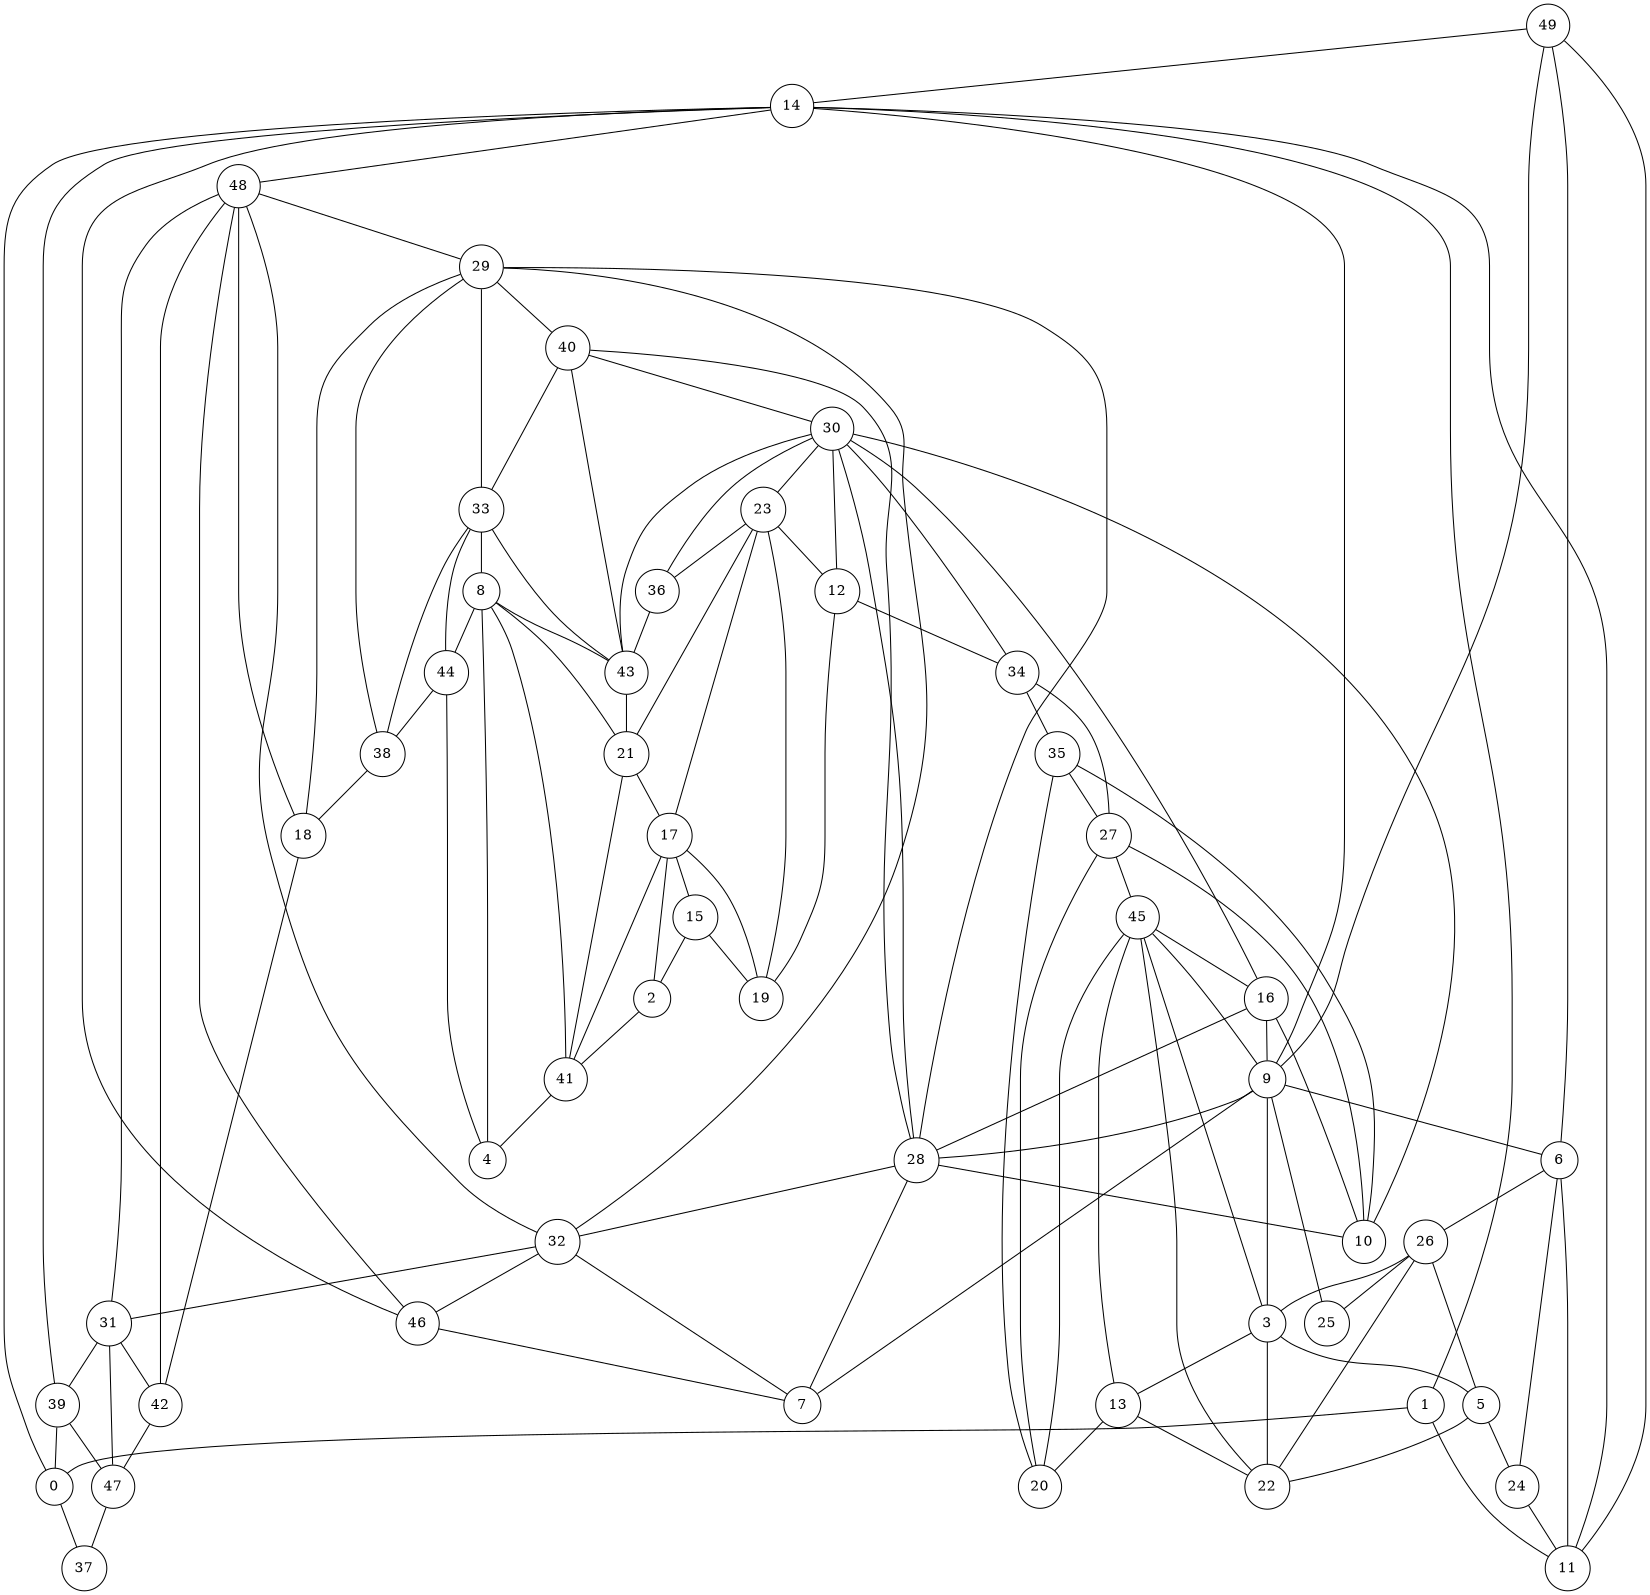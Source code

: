 graph g {
	graph [bb="-327.4,-233.11,292.2,256.35",
		overlap=false,
		size="11, 11"
	];
	node [label="\N",
		shape=circle
	];
	49	 [height=0.57773,
		pos="133.13,62.361",
		width=0.57773];
	14	 [height=0.57773,
		pos="143.45,7.2336",
		width=0.57773];
	49 -- 14	 [pos="136.97,41.833 137.82,37.303 138.72,32.5 139.57,27.962"];
	6	 [height=0.5,
		pos="140.71,121.59",
		width=0.5];
	49 -- 6	 [pos="135.78,83.076 136.63,89.748 137.57,97.084 138.4,103.55"];
	48	 [height=0.57773,
		pos="95.173,-81.461",
		width=0.57773];
	42	 [height=0.57773,
		pos="135.61,-160.43",
		width=0.57773];
	48 -- 42	 [pos="104.76,-100.18 111.2,-112.76 119.66,-129.29 126.1,-141.85"];
	29	 [height=0.55967,
		pos="10.375,-86.527",
		width=0.55967];
	48 -- 29	 [pos="74.212,-82.713 60.871,-83.51 43.689,-84.536 30.511,-85.324"];
	18	 [height=0.54162,
		pos="62.502,-148.33",
		width=0.54162];
	48 -- 18	 [pos="85.898,-100.44 81.295,-109.86 75.766,-121.18 71.239,-130.45"];
	47	 [height=0.57773,
		pos="203.35,-130.95",
		width=0.57773];
	37	 [height=0.54162,
		pos="272.7,-90.386",
		width=0.54162];
	47 -- 37	 [pos="221.57,-120.3 232.16,-114.1 245.43,-106.34 255.79,-100.28"];
	46	 [height=0.57773,
		pos="114.93,-33.981",
		width=0.57773];
	46 -- 48	 [pos="106.89,-53.293 105.7,-56.168 104.46,-59.134 103.27,-62.012"];
	7	 [height=0.5,
		pos="52.736,12.229",
		width=0.5];
	46 -- 7	 [pos="97.934,-21.354 88.44,-14.299 76.719,-5.5911 67.593,1.1897"];
	45	 [height=0.57773,
		pos="5.361,133.66",
		width=0.57773];
	16	 [height=0.55967,
		pos="-15.82,58.634",
		width=0.55967];
	45 -- 16	 [pos="-0.31501,113.55 -3.403,102.61 -7.2072,89.14 -10.274,78.275"];
	13	 [height=0.54162,
		pos="-1.0529,213.77",
		width=0.54162];
	45 -- 13	 [pos="3.6758,154.71 2.696,166.94 1.4694,182.26 0.51099,194.24"];
	9	 [height=0.5,
		pos="63.064,68.031",
		width=0.5];
	45 -- 9	 [pos="19.329,117.77 29.069,106.69 41.924,92.074 51.174,81.554"];
	3	 [height=0.5,
		pos="57.575,158.09",
		width=0.5];
	45 -- 3	 [pos="24.212,142.48 29.703,145.05 35.66,147.83 41.001,150.33"];
	44	 [height=0.59578,
		pos="-78.013,-204.32",
		width=0.59578];
	38	 [height=0.54162,
		pos="-4.4403,-168.69",
		width=0.54162];
	44 -- 38	 [pos="-58.683,-194.96 -47.443,-189.51 -33.373,-182.7 -22.379,-177.38"];
	4	 [height=0.5,
		pos="-158.64,-215.11",
		width=0.5];
	44 -- 4	 [pos="-99.62,-207.21 -112.49,-208.93 -128.64,-211.09 -140.79,-212.72"];
	43	 [height=0.57773,
		pos="-110.81,-77.149",
		width=0.57773];
	40	 [height=0.59578,
		pos="-48.453,-54.568",
		width=0.59578];
	43 -- 40	 [pos="-91.079,-70.004 -83.943,-67.42 -75.877,-64.499 -68.698,-61.899"];
	33	 [height=0.54162,
		pos="-57.158,-130.89",
		width=0.54162];
	43 -- 33	 [pos="-95.864,-92.12 -88.175,-99.823 -78.853,-109.16 -71.285,-116.74"];
	21	 [height=0.54162,
		pos="-184.2,-101.94",
		width=0.54162];
	43 -- 21	 [pos="-130.86,-83.923 -141.73,-87.593 -155.06,-92.097 -165.68,-95.683"];
	42 -- 47	 [pos="154.84,-152.06 163.91,-148.11 174.72,-143.41 183.83,-139.45"];
	41	 [height=0.57773,
		pos="-215.04,-159.42",
		width=0.57773];
	8	 [height=0.5,
		pos="-131.94,-149.79",
		width=0.5];
	41 -- 8	 [pos="-194.07,-156.99 -180.51,-155.42 -163.04,-153.4 -150.08,-151.89"];
	41 -- 4	 [pos="-200.22,-174.06 -191.35,-182.82 -180.17,-193.86 -171.63,-202.28"];
	40 -- 33	 [pos="-50.924,-76.236 -52.191,-87.342 -53.721,-100.76 -54.948,-111.52"];
	30	 [height=0.57773,
		pos="-89.227,6.6569",
		width=0.57773];
	40 -- 30	 [pos="-60.466,-36.53 -65.822,-28.487 -72.111,-19.044 -77.44,-11.042"];
	39	 [height=0.55967,
		pos="193.84,-56.252",
		width=0.55967];
	39 -- 47	 [pos="196.39,-76.271 197.72,-86.73 199.35,-99.518 200.69,-110.1"];
	0	 [height=0.5,
		pos="228.08,-19.958",
		width=0.5];
	39 -- 0	 [pos="207.77,-41.49 210.29,-38.821 212.9,-36.05 215.38,-33.421"];
	38 -- 18	 [pos="14.564,-162.91 23.686,-160.14 34.584,-156.82 43.682,-154.05"];
	36	 [height=0.55967,
		pos="-134.23,-22.978",
		width=0.55967];
	36 -- 43	 [pos="-126.17,-41.621 -123.9,-46.885 -121.42,-52.622 -119.12,-57.919"];
	35	 [height=0.54162,
		pos="-117.94,142.42",
		width=0.54162];
	27	 [height=0.54162,
		pos="-68.354,132.07",
		width=0.54162];
	35 -- 27	 [pos="-98.629,138.39 -95.039,137.64 -91.288,136.86 -87.698,136.11"];
	34	 [height=0.57773,
		pos="-132.95,83.695",
		width=0.57773];
	34 -- 35	 [pos="-127.79,103.91 -126.19,110.14 -124.44,116.99 -122.87,123.16"];
	33 -- 44	 [pos="-62.529,-149.8 -65.474,-160.17 -69.128,-173.04 -72.147,-183.67"];
	33 -- 38	 [pos="-41.055,-142.44 -34.514,-147.13 -26.976,-152.53 -20.445,-157.22"];
	33 -- 8	 [pos="-76.416,-135.76 -88.1,-138.71 -102.9,-142.45 -114.28,-145.33"];
	32	 [height=0.54162,
		pos="53.029,-54.158",
		width=0.54162];
	32 -- 48	 [pos="69.685,-64.949 72.262,-66.618 74.931,-68.348 77.529,-70.03"];
	32 -- 46	 [pos="71.601,-48.104 79.008,-45.69 87.548,-42.906 95.077,-40.452"];
	31	 [height=0.54162,
		pos="138.04,-107.1",
		width=0.54162];
	32 -- 31	 [pos="69.824,-64.617 84.727,-73.898 106.38,-87.385 121.28,-96.659"];
	32 -- 7	 [pos="52.943,-34.599 52.903,-25.573 52.856,-14.918 52.817,-6.0546"];
	31 -- 48	 [pos="121.1,-96.965 118.47,-95.397 115.76,-93.774 113.12,-92.194"];
	31 -- 47	 [pos="156.58,-113.87 165.02,-116.96 175.03,-120.61 183.62,-123.75"];
	31 -- 42	 [pos="137.15,-126.65 136.96,-130.82 136.76,-135.23 136.56,-139.44"];
	31 -- 39	 [pos="152.7,-93.738 160.71,-86.441 170.61,-77.418 178.69,-70.053"];
	30 -- 43	 [pos="-94.451,-13.63 -97.82,-26.71 -102.18,-43.659 -105.56,-56.758"];
	30 -- 36	 [pos="-106.76,-4.8857 -110.21,-7.161 -113.83,-9.5447 -117.27,-11.807"];
	30 -- 34	 [pos="-99.59,24.914 -106.56,37.194 -115.71,53.316 -122.67,65.569"];
	23	 [height=0.54162,
		pos="-185.36,-24.69",
		width=0.54162];
	30 -- 23	 [pos="-109.15,0.16171 -126.09,-5.3617 -150.23,-13.233 -166.77,-18.629"];
	12	 [height=0.54162,
		pos="-172.35,39.04",
		width=0.54162];
	30 -- 12	 [pos="-108.93,14.331 -122.56,19.643 -140.59,26.664 -153.93,31.864"];
	10	 [height=0.57773,
		pos="-67.136,60.183",
		width=0.57773];
	30 -- 10	 [pos="-81.252,25.981 -79.274,30.772 -77.154,35.909 -75.174,40.708"];
	29 -- 40	 [pos="-7.5947,-76.764 -14.488,-73.02 -22.374,-68.735 -29.368,-64.936"];
	29 -- 38	 [pos="6.7888,-106.42 4.4423,-119.43 1.3914,-136.35 -0.93804,-149.27"];
	29 -- 33	 [pos="-6.6663,-97.722 -17.138,-104.6 -30.482,-113.37 -40.821,-120.16"];
	29 -- 32	 [pos="26.744,-74.105 30.221,-71.466 33.885,-68.686 37.336,-66.067"];
	29 -- 18	 [pos="23.529,-102.12 31.612,-111.71 41.911,-123.92 49.892,-133.38"];
	28	 [height=0.54162,
		pos="-4.7489,2.4239",
		width=0.54162];
	28 -- 40	 [pos="-16.691,-13.149 -22.453,-20.664 -29.382,-29.699 -35.296,-37.411"];
	28 -- 32	 [pos="9.2375,-11.273 18.188,-20.038 29.767,-31.377 38.77,-40.194"];
	28 -- 30	 [pos="-24.342,3.4057 -37.503,4.0651 -54.827,4.9332 -68.263,5.6065"];
	28 -- 29	 [pos="-1.4672,-16.877 1.0349,-31.593 4.4691,-51.791 6.9952,-66.647"];
	28 -- 16	 [pos="-8.5588,21.768 -9.6346,27.231 -10.807,33.183 -11.89,38.681"];
	28 -- 10	 [pos="-19.219,15.82 -28.865,24.752 -41.542,36.488 -51.433,45.646"];
	28 -- 7	 [pos="14.713,5.7433 21.227,6.8544 28.454,8.0871 34.843,9.1768"];
	27 -- 45	 [pos="-48.6,132.5 -38.365,132.72 -25.868,132.99 -15.48,133.21"];
	27 -- 34	 [pos="-83.992,120.36 -93.701,113.09 -106.18,103.75 -116.1,96.315"];
	26	 [height=0.55967,
		pos="114.89,188.93",
		width=0.55967];
	25	 [height=0.54162,
		pos="91.712,125.61",
		width=0.54162];
	26 -- 25	 [pos="107.94,169.93 104.95,161.77 101.47,152.26 98.502,144.16"];
	26 -- 3	 [pos="97.071,179.34 89.578,175.3 80.927,170.65 73.634,166.73"];
	24	 [height=0.57773,
		pos="195.47,155.92",
		width=0.57773];
	11	 [height=0.54162,
		pos="195.95,77.969",
		width=0.54162];
	24 -- 11	 [pos="195.6,135.03 195.67,123.4 195.76,109 195.83,97.576"];
	24 -- 6	 [pos="177.84,144.87 170.84,140.48 162.85,135.47 156.09,131.23"];
	23 -- 36	 [pos="-165.74,-24.033 -162.02,-23.909 -158.13,-23.778 -154.4,-23.653"];
	23 -- 21	 [pos="-185.06,-44.584 -184.89,-56.207 -184.67,-70.815 -184.5,-82.38"];
	19	 [height=0.55967,
		pos="-247.96,3.9078",
		width=0.55967];
	23 -- 19	 [pos="-203.13,-16.572 -211.37,-12.807 -221.17,-8.3338 -229.49,-4.53"];
	17	 [height=0.54162,
		pos="-238.59,-72.444",
		width=0.54162];
	23 -- 17	 [pos="-199.91,-37.739 -207.42,-44.477 -216.56,-52.675 -224.07,-59.411"];
	23 -- 12	 [pos="-181.46,-5.5692 -179.81,2.497 -177.9,11.868 -176.25,19.932"];
	22	 [height=0.54162,
		pos="51.506,214.11",
		width=0.54162];
	22 -- 45	 [pos="41.72,197.05 34.101,183.77 23.549,165.37 15.774,151.81"];
	22 -- 26	 [pos="69.84,206.83 78.03,203.57 87.677,199.74 95.939,196.46"];
	22 -- 3	 [pos="53.629,194.52 54.272,188.59 54.974,182.1 55.606,176.26"];
	21 -- 41	 [pos="-193.46,-119.19 -197.15,-126.07 -201.4,-134 -205.15,-140.99"];
	21 -- 17	 [pos="-201.41,-92.606 -207.76,-89.163 -214.95,-85.263 -221.31,-81.817"];
	21 -- 8	 [pos="-169.64,-115.27 -162.03,-122.24 -152.78,-130.71 -145.34,-137.52"];
	20	 [height=0.57773,
		pos="-57.307,193.65",
		width=0.57773];
	20 -- 45	 [pos="-42.137,179.13 -32.284,169.69 -19.495,157.45 -9.6695,148.05"];
	20 -- 35	 [pos="-73.239,180.19 -82.362,172.48 -93.748,162.86 -102.75,155.26"];
	20 -- 27	 [pos="-60.986,173.14 -62.241,166.15 -63.64,158.35 -64.879,151.44"];
	18 -- 42	 [pos="82.094,-151.57 92.245,-153.25 104.64,-155.3 114.94,-157.01"];
	17 -- 41	 [pos="-233.48,-91.317 -229.67,-105.41 -224.46,-124.64 -220.55,-139.07"];
	17 -- 19	 [pos="-241.01,-52.781 -242.38,-41.558 -244.11,-27.519 -245.49,-16.22"];
	15	 [height=0.54162,
		pos="-307.9,-48.721",
		width=0.54162];
	17 -- 15	 [pos="-257.17,-66.086 -267.11,-62.683 -279.33,-58.502 -289.28,-55.096"];
	2	 [height=0.5,
		pos="-285.16,-126.92",
		width=0.5];
	17 -- 2	 [pos="-251.32,-87.329 -258.21,-95.394 -266.67,-105.29 -273.41,-113.17"];
	16 -- 30	 [pos="-32.477,46.84 -44.321,38.453 -60.183,27.222 -72.126,18.765"];
	16 -- 9	 [pos="4.495,61.054 17.003,62.544 32.897,64.437 44.971,65.876"];
	15 -- 19	 [pos="-293.09,-35.712 -284.07,-27.797 -272.58,-17.704 -263.44,-9.686"];
	15 -- 2	 [pos="-302.4,-67.65 -298.69,-80.397 -293.84,-97.082 -290.22,-109.5"];
	14 -- 48	 [pos="133.45,-11.144 125.16,-26.366 113.44,-47.891 105.16,-63.107"];
	14 -- 46	 [pos="131.52,-10.006 129.99,-12.212 128.43,-14.471 126.9,-16.678"];
	14 -- 39	 [pos="156.43,-9.1155 164.01,-18.668 173.54,-30.674 181.08,-40.178"];
	14 -- 11	 [pos="155.89,23.997 164.5,35.6 175.88,50.937 184.31,62.296"];
	1	 [height=0.5,
		pos="223.53,32.383",
		width=0.5];
	14 -- 1	 [pos="163.66,13.58 176.82,17.712 193.8,23.046 206.32,26.976"];
	14 -- 0	 [pos="163.51,0.78959 177.88,-3.8276 197.04,-9.9832 210.75,-14.388"];
	13 -- 22	 [pos="18.518,213.9 22.838,213.93 27.417,213.96 31.744,213.98"];
	13 -- 20	 [pos="-19.473,207.18 -25.24,205.12 -31.629,202.83 -37.489,200.74"];
	12 -- 34	 [pos="-159.45,53.662 -155.41,58.24 -150.94,63.312 -146.83,67.963"];
	12 -- 19	 [pos="-190.27,30.714 -202.15,25.195 -217.69,17.974 -229.65,12.418"];
	11 -- 49	 [pos="176.76,73.201 169.4,71.373 160.98,69.28 153.51,67.424"];
	10 -- 35	 [pos="-78.16,78.028 -86.916,92.199 -99.07,111.87 -107.63,125.73"];
	10 -- 27	 [pos="-67.495,81.363 -67.66,91.138 -67.856,102.68 -68.019,112.27"];
	10 -- 16	 [pos="-46.264,59.553 -42.934,59.453 -39.492,59.349 -36.175,59.249"];
	9 -- 49	 [pos="81.108,66.571 90.596,65.803 102.28,64.858 112.17,64.057"];
	9 -- 28	 [pos="49.989,55.381 38.443,44.211 21.635,27.949 9.6948,16.398"];
	9 -- 25	 [pos="71.197,84.376 74.836,91.69 79.135,100.33 82.856,107.81"];
	9 -- 14	 [pos="77.435,57.162 91.254,46.71 112.13,30.917 126.7,19.901"];
	9 -- 6	 [pos="78.034,78.358 91.783,87.841 112.05,101.82 125.78,111.29"];
	9 -- 3	 [pos="61.953,86.255 61.001,101.88 59.636,124.27 58.684,139.89"];
	8 -- 44	 [pos="-119.16,-162.71 -111.43,-170.52 -101.54,-180.53 -93.389,-188.77"];
	8 -- 43	 [pos="-126.82,-132.21 -123.75,-121.63 -119.82,-108.12 -116.62,-97.137"];
	8 -- 4	 [pos="-138.81,-166.61 -142.77,-176.29 -147.73,-188.41 -151.7,-198.12"];
	7 -- 9	 [pos="56.061,30.192 57.24,36.564 58.567,43.732 59.746,50.101"];
	6 -- 26	 [pos="134.19,138.58 130.55,148.09 125.99,159.97 122.22,169.8"];
	6 -- 11	 [pos="154.93,110.36 162.73,104.2 172.41,96.553 180.41,90.238"];
	5	 [height=0.5,
		pos="158.26,238.35",
		width=0.5];
	5 -- 26	 [pos="146.18,224.58 140.67,218.3 134.11,210.83 128.43,204.36"];
	5 -- 24	 [pos="165.79,221.67 171.91,208.12 180.53,189.01 186.91,174.88"];
	5 -- 22	 [pos="140.63,234.35 121.33,229.97 90.473,222.96 70.604,218.45"];
	3 -- 13	 [pos="44.272,170.72 35.082,179.45 22.865,191.05 13.43,200.01"];
	3 -- 5	 [pos="72.001,169.59 91.142,184.84 124.74,211.62 143.86,226.87"];
	2 -- 41	 [pos="-268.54,-134.62 -258.17,-139.43 -244.8,-145.63 -234.02,-150.63"];
	1 -- 11	 [pos="214.19,47.816 211.63,52.053 208.84,56.669 206.22,60.987"];
	1 -- 0	 [pos="225.1,14.37 225.55,9.1657 226.05,3.483 226.5,-1.7342"];
	0 -- 37	 [pos="237.76,-35.24 244.94,-46.567 254.72,-61.998 262.1,-73.656"];
}
